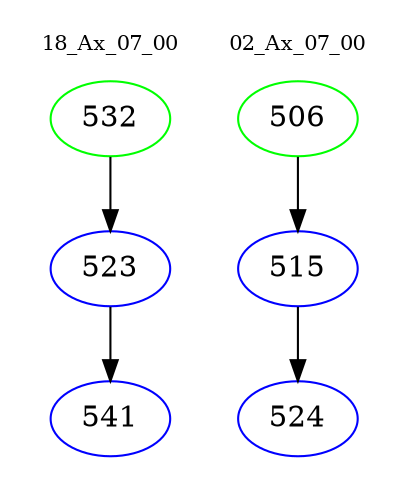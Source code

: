 digraph{
subgraph cluster_0 {
color = white
label = "18_Ax_07_00";
fontsize=10;
T0_532 [label="532", color="green"]
T0_532 -> T0_523 [color="black"]
T0_523 [label="523", color="blue"]
T0_523 -> T0_541 [color="black"]
T0_541 [label="541", color="blue"]
}
subgraph cluster_1 {
color = white
label = "02_Ax_07_00";
fontsize=10;
T1_506 [label="506", color="green"]
T1_506 -> T1_515 [color="black"]
T1_515 [label="515", color="blue"]
T1_515 -> T1_524 [color="black"]
T1_524 [label="524", color="blue"]
}
}
